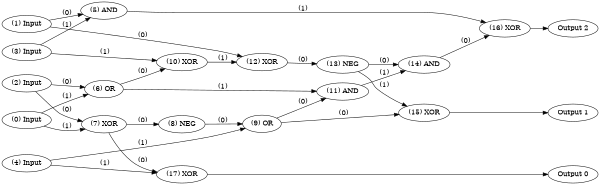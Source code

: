 digraph NeuralNetwork {
rankdir=LR;
size="4,3";
center = true;
node0 [label="(0) Input", color=black, labelfontcolor=black, fontcolor=black];
node1 [label="(1) Input", color=black, labelfontcolor=black, fontcolor=black];
node2 [label="(2) Input", color=black, labelfontcolor=black, fontcolor=black];
node3 [label="(3) Input", color=black, labelfontcolor=black, fontcolor=black];
node4 [label="(4) Input", color=black, labelfontcolor=black, fontcolor=black];
node5 [label="(5) AND", color=black, labelfontcolor=black, fontcolor=black];
node1 -> node5 [label=" (0)", labelfontcolor=black, fontcolor=black, bold=true, color=black];
node3 -> node5 [label=" (1)", labelfontcolor=black, fontcolor=black, bold=true, color=black];
node6 [label="(6) OR", color=black, labelfontcolor=black, fontcolor=black];
node2 -> node6 [label=" (0)", labelfontcolor=black, fontcolor=black, bold=true, color=black];
node0 -> node6 [label=" (1)", labelfontcolor=black, fontcolor=black, bold=true, color=black];
node7 [label="(7) XOR", color=black, labelfontcolor=black, fontcolor=black];
node2 -> node7 [label=" (0)", labelfontcolor=black, fontcolor=black, bold=true, color=black];
node0 -> node7 [label=" (1)", labelfontcolor=black, fontcolor=black, bold=true, color=black];
node8 [label="(8) NEG", color=black, labelfontcolor=black, fontcolor=black];
node7 -> node8 [label=" (0)", labelfontcolor=black, fontcolor=black, bold=true, color=black];
node9 [label="(9) OR", color=black, labelfontcolor=black, fontcolor=black];
node8 -> node9 [label=" (0)", labelfontcolor=black, fontcolor=black, bold=true, color=black];
node4 -> node9 [label=" (1)", labelfontcolor=black, fontcolor=black, bold=true, color=black];
node10 [label="(10) XOR", color=black, labelfontcolor=black, fontcolor=black];
node6 -> node10 [label=" (0)", labelfontcolor=black, fontcolor=black, bold=true, color=black];
node3 -> node10 [label=" (1)", labelfontcolor=black, fontcolor=black, bold=true, color=black];
node11 [label="(11) AND", color=black, labelfontcolor=black, fontcolor=black];
node9 -> node11 [label=" (0)", labelfontcolor=black, fontcolor=black, bold=true, color=black];
node6 -> node11 [label=" (1)", labelfontcolor=black, fontcolor=black, bold=true, color=black];
node12 [label="(12) XOR", color=black, labelfontcolor=black, fontcolor=black];
node1 -> node12 [label=" (0)", labelfontcolor=black, fontcolor=black, bold=true, color=black];
node10 -> node12 [label=" (1)", labelfontcolor=black, fontcolor=black, bold=true, color=black];
node13 [label="(13) NEG", color=black, labelfontcolor=black, fontcolor=black];
node12 -> node13 [label=" (0)", labelfontcolor=black, fontcolor=black, bold=true, color=black];
node14 [label="(14) AND", color=black, labelfontcolor=black, fontcolor=black];
node13 -> node14 [label=" (0)", labelfontcolor=black, fontcolor=black, bold=true, color=black];
node11 -> node14 [label=" (1)", labelfontcolor=black, fontcolor=black, bold=true, color=black];
node15 [label="(15) XOR", color=black, labelfontcolor=black, fontcolor=black];
node9 -> node15 [label=" (0)", labelfontcolor=black, fontcolor=black, bold=true, color=black];
node13 -> node15 [label=" (1)", labelfontcolor=black, fontcolor=black, bold=true, color=black];
node16 [label="(16) XOR", color=black, labelfontcolor=black, fontcolor=black];
node14 -> node16 [label=" (0)", labelfontcolor=black, fontcolor=black, bold=true, color=black];
node5 -> node16 [label=" (1)", labelfontcolor=black, fontcolor=black, bold=true, color=black];
node17 [label="(17) XOR", color=black, labelfontcolor=black, fontcolor=black];
node7 -> node17 [label=" (0)", labelfontcolor=black, fontcolor=black, bold=true, color=black];
node4 -> node17 [label=" (1)", labelfontcolor=black, fontcolor=black, bold=true, color=black];
node18 [label="Output 0", color=black, labelfontcolor=black, fontcolor=black];
node17 -> node18 [labelfontcolor=black, fontcolor=black, bold=true, color=black];
node19 [label="Output 1", color=black, labelfontcolor=black, fontcolor=black];
node15 -> node19 [labelfontcolor=black, fontcolor=black, bold=true, color=black];
node20 [label="Output 2", color=black, labelfontcolor=black, fontcolor=black];
node16 -> node20 [labelfontcolor=black, fontcolor=black, bold=true, color=black];
{ rank = source; "node0"; "node1"; "node2"; "node3"; "node4"; }
{ rank = max;"node18";"node19";"node20"; }
}